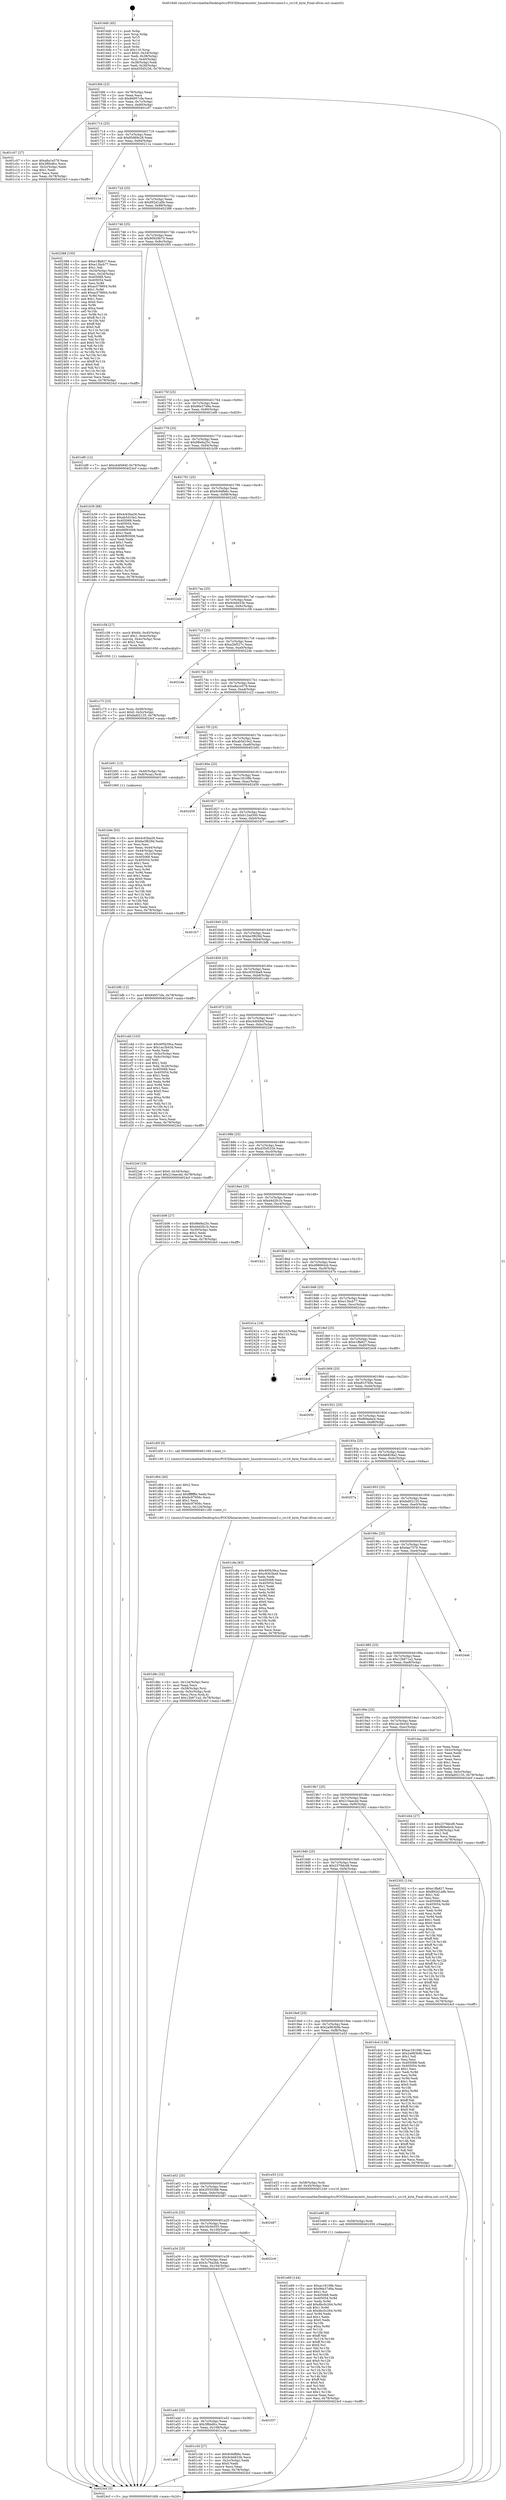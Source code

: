 digraph "0x4016d0" {
  label = "0x4016d0 (/mnt/c/Users/mathe/Desktop/tcc/POCII/binaries/extr_linuxdriverssnioc3.c_crc16_byte_Final-ollvm.out::main(0))"
  labelloc = "t"
  node[shape=record]

  Entry [label="",width=0.3,height=0.3,shape=circle,fillcolor=black,style=filled]
  "0x4016fd" [label="{
     0x4016fd [23]\l
     | [instrs]\l
     &nbsp;&nbsp;0x4016fd \<+3\>: mov -0x78(%rbp),%eax\l
     &nbsp;&nbsp;0x401700 \<+2\>: mov %eax,%ecx\l
     &nbsp;&nbsp;0x401702 \<+6\>: sub $0x84957cfa,%ecx\l
     &nbsp;&nbsp;0x401708 \<+3\>: mov %eax,-0x7c(%rbp)\l
     &nbsp;&nbsp;0x40170b \<+3\>: mov %ecx,-0x80(%rbp)\l
     &nbsp;&nbsp;0x40170e \<+6\>: je 0000000000401c07 \<main+0x537\>\l
  }"]
  "0x401c07" [label="{
     0x401c07 [27]\l
     | [instrs]\l
     &nbsp;&nbsp;0x401c07 \<+5\>: mov $0xa8a1e578,%eax\l
     &nbsp;&nbsp;0x401c0c \<+5\>: mov $0x3f6bdfcc,%ecx\l
     &nbsp;&nbsp;0x401c11 \<+3\>: mov -0x2c(%rbp),%edx\l
     &nbsp;&nbsp;0x401c14 \<+3\>: cmp $0x1,%edx\l
     &nbsp;&nbsp;0x401c17 \<+3\>: cmovl %ecx,%eax\l
     &nbsp;&nbsp;0x401c1a \<+3\>: mov %eax,-0x78(%rbp)\l
     &nbsp;&nbsp;0x401c1d \<+5\>: jmp 00000000004024cf \<main+0xdff\>\l
  }"]
  "0x401714" [label="{
     0x401714 [25]\l
     | [instrs]\l
     &nbsp;&nbsp;0x401714 \<+5\>: jmp 0000000000401719 \<main+0x49\>\l
     &nbsp;&nbsp;0x401719 \<+3\>: mov -0x7c(%rbp),%eax\l
     &nbsp;&nbsp;0x40171c \<+5\>: sub $0x85d69c28,%eax\l
     &nbsp;&nbsp;0x401721 \<+6\>: mov %eax,-0x84(%rbp)\l
     &nbsp;&nbsp;0x401727 \<+6\>: je 000000000040211a \<main+0xa4a\>\l
  }"]
  Exit [label="",width=0.3,height=0.3,shape=circle,fillcolor=black,style=filled,peripheries=2]
  "0x40211a" [label="{
     0x40211a\l
  }", style=dashed]
  "0x40172d" [label="{
     0x40172d [25]\l
     | [instrs]\l
     &nbsp;&nbsp;0x40172d \<+5\>: jmp 0000000000401732 \<main+0x62\>\l
     &nbsp;&nbsp;0x401732 \<+3\>: mov -0x7c(%rbp),%eax\l
     &nbsp;&nbsp;0x401735 \<+5\>: sub $0x892d1a9b,%eax\l
     &nbsp;&nbsp;0x40173a \<+6\>: mov %eax,-0x88(%rbp)\l
     &nbsp;&nbsp;0x401740 \<+6\>: je 0000000000402388 \<main+0xcb8\>\l
  }"]
  "0x401e69" [label="{
     0x401e69 [144]\l
     | [instrs]\l
     &nbsp;&nbsp;0x401e69 \<+5\>: mov $0xac18108b,%esi\l
     &nbsp;&nbsp;0x401e6e \<+5\>: mov $0x96e37d9a,%eax\l
     &nbsp;&nbsp;0x401e73 \<+2\>: mov $0x1,%cl\l
     &nbsp;&nbsp;0x401e75 \<+7\>: mov 0x405068,%edx\l
     &nbsp;&nbsp;0x401e7c \<+8\>: mov 0x405054,%r8d\l
     &nbsp;&nbsp;0x401e84 \<+3\>: mov %edx,%r9d\l
     &nbsp;&nbsp;0x401e87 \<+7\>: add $0xdbc0c264,%r9d\l
     &nbsp;&nbsp;0x401e8e \<+4\>: sub $0x1,%r9d\l
     &nbsp;&nbsp;0x401e92 \<+7\>: sub $0xdbc0c264,%r9d\l
     &nbsp;&nbsp;0x401e99 \<+4\>: imul %r9d,%edx\l
     &nbsp;&nbsp;0x401e9d \<+3\>: and $0x1,%edx\l
     &nbsp;&nbsp;0x401ea0 \<+3\>: cmp $0x0,%edx\l
     &nbsp;&nbsp;0x401ea3 \<+4\>: sete %r10b\l
     &nbsp;&nbsp;0x401ea7 \<+4\>: cmp $0xa,%r8d\l
     &nbsp;&nbsp;0x401eab \<+4\>: setl %r11b\l
     &nbsp;&nbsp;0x401eaf \<+3\>: mov %r10b,%bl\l
     &nbsp;&nbsp;0x401eb2 \<+3\>: xor $0xff,%bl\l
     &nbsp;&nbsp;0x401eb5 \<+3\>: mov %r11b,%r14b\l
     &nbsp;&nbsp;0x401eb8 \<+4\>: xor $0xff,%r14b\l
     &nbsp;&nbsp;0x401ebc \<+3\>: xor $0x0,%cl\l
     &nbsp;&nbsp;0x401ebf \<+3\>: mov %bl,%r15b\l
     &nbsp;&nbsp;0x401ec2 \<+4\>: and $0x0,%r15b\l
     &nbsp;&nbsp;0x401ec6 \<+3\>: and %cl,%r10b\l
     &nbsp;&nbsp;0x401ec9 \<+3\>: mov %r14b,%r12b\l
     &nbsp;&nbsp;0x401ecc \<+4\>: and $0x0,%r12b\l
     &nbsp;&nbsp;0x401ed0 \<+3\>: and %cl,%r11b\l
     &nbsp;&nbsp;0x401ed3 \<+3\>: or %r10b,%r15b\l
     &nbsp;&nbsp;0x401ed6 \<+3\>: or %r11b,%r12b\l
     &nbsp;&nbsp;0x401ed9 \<+3\>: xor %r12b,%r15b\l
     &nbsp;&nbsp;0x401edc \<+3\>: or %r14b,%bl\l
     &nbsp;&nbsp;0x401edf \<+3\>: xor $0xff,%bl\l
     &nbsp;&nbsp;0x401ee2 \<+3\>: or $0x0,%cl\l
     &nbsp;&nbsp;0x401ee5 \<+2\>: and %cl,%bl\l
     &nbsp;&nbsp;0x401ee7 \<+3\>: or %bl,%r15b\l
     &nbsp;&nbsp;0x401eea \<+4\>: test $0x1,%r15b\l
     &nbsp;&nbsp;0x401eee \<+3\>: cmovne %eax,%esi\l
     &nbsp;&nbsp;0x401ef1 \<+3\>: mov %esi,-0x78(%rbp)\l
     &nbsp;&nbsp;0x401ef4 \<+5\>: jmp 00000000004024cf \<main+0xdff\>\l
  }"]
  "0x402388" [label="{
     0x402388 [150]\l
     | [instrs]\l
     &nbsp;&nbsp;0x402388 \<+5\>: mov $0xe1ffa827,%eax\l
     &nbsp;&nbsp;0x40238d \<+5\>: mov $0xe13bcb77,%ecx\l
     &nbsp;&nbsp;0x402392 \<+2\>: mov $0x1,%dl\l
     &nbsp;&nbsp;0x402394 \<+3\>: mov -0x34(%rbp),%esi\l
     &nbsp;&nbsp;0x402397 \<+3\>: mov %esi,-0x24(%rbp)\l
     &nbsp;&nbsp;0x40239a \<+7\>: mov 0x405068,%esi\l
     &nbsp;&nbsp;0x4023a1 \<+7\>: mov 0x405054,%edi\l
     &nbsp;&nbsp;0x4023a8 \<+3\>: mov %esi,%r8d\l
     &nbsp;&nbsp;0x4023ab \<+7\>: sub $0xac578604,%r8d\l
     &nbsp;&nbsp;0x4023b2 \<+4\>: sub $0x1,%r8d\l
     &nbsp;&nbsp;0x4023b6 \<+7\>: add $0xac578604,%r8d\l
     &nbsp;&nbsp;0x4023bd \<+4\>: imul %r8d,%esi\l
     &nbsp;&nbsp;0x4023c1 \<+3\>: and $0x1,%esi\l
     &nbsp;&nbsp;0x4023c4 \<+3\>: cmp $0x0,%esi\l
     &nbsp;&nbsp;0x4023c7 \<+4\>: sete %r9b\l
     &nbsp;&nbsp;0x4023cb \<+3\>: cmp $0xa,%edi\l
     &nbsp;&nbsp;0x4023ce \<+4\>: setl %r10b\l
     &nbsp;&nbsp;0x4023d2 \<+3\>: mov %r9b,%r11b\l
     &nbsp;&nbsp;0x4023d5 \<+4\>: xor $0xff,%r11b\l
     &nbsp;&nbsp;0x4023d9 \<+3\>: mov %r10b,%bl\l
     &nbsp;&nbsp;0x4023dc \<+3\>: xor $0xff,%bl\l
     &nbsp;&nbsp;0x4023df \<+3\>: xor $0x0,%dl\l
     &nbsp;&nbsp;0x4023e2 \<+3\>: mov %r11b,%r14b\l
     &nbsp;&nbsp;0x4023e5 \<+4\>: and $0x0,%r14b\l
     &nbsp;&nbsp;0x4023e9 \<+3\>: and %dl,%r9b\l
     &nbsp;&nbsp;0x4023ec \<+3\>: mov %bl,%r15b\l
     &nbsp;&nbsp;0x4023ef \<+4\>: and $0x0,%r15b\l
     &nbsp;&nbsp;0x4023f3 \<+3\>: and %dl,%r10b\l
     &nbsp;&nbsp;0x4023f6 \<+3\>: or %r9b,%r14b\l
     &nbsp;&nbsp;0x4023f9 \<+3\>: or %r10b,%r15b\l
     &nbsp;&nbsp;0x4023fc \<+3\>: xor %r15b,%r14b\l
     &nbsp;&nbsp;0x4023ff \<+3\>: or %bl,%r11b\l
     &nbsp;&nbsp;0x402402 \<+4\>: xor $0xff,%r11b\l
     &nbsp;&nbsp;0x402406 \<+3\>: or $0x0,%dl\l
     &nbsp;&nbsp;0x402409 \<+3\>: and %dl,%r11b\l
     &nbsp;&nbsp;0x40240c \<+3\>: or %r11b,%r14b\l
     &nbsp;&nbsp;0x40240f \<+4\>: test $0x1,%r14b\l
     &nbsp;&nbsp;0x402413 \<+3\>: cmovne %ecx,%eax\l
     &nbsp;&nbsp;0x402416 \<+3\>: mov %eax,-0x78(%rbp)\l
     &nbsp;&nbsp;0x402419 \<+5\>: jmp 00000000004024cf \<main+0xdff\>\l
  }"]
  "0x401746" [label="{
     0x401746 [25]\l
     | [instrs]\l
     &nbsp;&nbsp;0x401746 \<+5\>: jmp 000000000040174b \<main+0x7b\>\l
     &nbsp;&nbsp;0x40174b \<+3\>: mov -0x7c(%rbp),%eax\l
     &nbsp;&nbsp;0x40174e \<+5\>: sub $0x90929b70,%eax\l
     &nbsp;&nbsp;0x401753 \<+6\>: mov %eax,-0x8c(%rbp)\l
     &nbsp;&nbsp;0x401759 \<+6\>: je 0000000000401f05 \<main+0x835\>\l
  }"]
  "0x401e60" [label="{
     0x401e60 [9]\l
     | [instrs]\l
     &nbsp;&nbsp;0x401e60 \<+4\>: mov -0x58(%rbp),%rdi\l
     &nbsp;&nbsp;0x401e64 \<+5\>: call 0000000000401030 \<free@plt\>\l
     | [calls]\l
     &nbsp;&nbsp;0x401030 \{1\} (unknown)\l
  }"]
  "0x401f05" [label="{
     0x401f05\l
  }", style=dashed]
  "0x40175f" [label="{
     0x40175f [25]\l
     | [instrs]\l
     &nbsp;&nbsp;0x40175f \<+5\>: jmp 0000000000401764 \<main+0x94\>\l
     &nbsp;&nbsp;0x401764 \<+3\>: mov -0x7c(%rbp),%eax\l
     &nbsp;&nbsp;0x401767 \<+5\>: sub $0x96e37d9a,%eax\l
     &nbsp;&nbsp;0x40176c \<+6\>: mov %eax,-0x90(%rbp)\l
     &nbsp;&nbsp;0x401772 \<+6\>: je 0000000000401ef9 \<main+0x829\>\l
  }"]
  "0x401d8c" [label="{
     0x401d8c [32]\l
     | [instrs]\l
     &nbsp;&nbsp;0x401d8c \<+6\>: mov -0x124(%rbp),%ecx\l
     &nbsp;&nbsp;0x401d92 \<+3\>: imul %eax,%ecx\l
     &nbsp;&nbsp;0x401d95 \<+4\>: mov -0x58(%rbp),%rsi\l
     &nbsp;&nbsp;0x401d99 \<+4\>: movslq -0x5c(%rbp),%rdi\l
     &nbsp;&nbsp;0x401d9d \<+3\>: mov %ecx,(%rsi,%rdi,4)\l
     &nbsp;&nbsp;0x401da0 \<+7\>: movl $0x12b671a2,-0x78(%rbp)\l
     &nbsp;&nbsp;0x401da7 \<+5\>: jmp 00000000004024cf \<main+0xdff\>\l
  }"]
  "0x401ef9" [label="{
     0x401ef9 [12]\l
     | [instrs]\l
     &nbsp;&nbsp;0x401ef9 \<+7\>: movl $0xcb4f494f,-0x78(%rbp)\l
     &nbsp;&nbsp;0x401f00 \<+5\>: jmp 00000000004024cf \<main+0xdff\>\l
  }"]
  "0x401778" [label="{
     0x401778 [25]\l
     | [instrs]\l
     &nbsp;&nbsp;0x401778 \<+5\>: jmp 000000000040177d \<main+0xad\>\l
     &nbsp;&nbsp;0x40177d \<+3\>: mov -0x7c(%rbp),%eax\l
     &nbsp;&nbsp;0x401780 \<+5\>: sub $0x98e9a25c,%eax\l
     &nbsp;&nbsp;0x401785 \<+6\>: mov %eax,-0x94(%rbp)\l
     &nbsp;&nbsp;0x40178b \<+6\>: je 0000000000401b39 \<main+0x469\>\l
  }"]
  "0x401d64" [label="{
     0x401d64 [40]\l
     | [instrs]\l
     &nbsp;&nbsp;0x401d64 \<+5\>: mov $0x2,%ecx\l
     &nbsp;&nbsp;0x401d69 \<+1\>: cltd\l
     &nbsp;&nbsp;0x401d6a \<+2\>: idiv %ecx\l
     &nbsp;&nbsp;0x401d6c \<+6\>: imul $0xfffffffe,%edx,%ecx\l
     &nbsp;&nbsp;0x401d72 \<+6\>: sub $0x6c97956c,%ecx\l
     &nbsp;&nbsp;0x401d78 \<+3\>: add $0x1,%ecx\l
     &nbsp;&nbsp;0x401d7b \<+6\>: add $0x6c97956c,%ecx\l
     &nbsp;&nbsp;0x401d81 \<+6\>: mov %ecx,-0x124(%rbp)\l
     &nbsp;&nbsp;0x401d87 \<+5\>: call 0000000000401160 \<next_i\>\l
     | [calls]\l
     &nbsp;&nbsp;0x401160 \{1\} (/mnt/c/Users/mathe/Desktop/tcc/POCII/binaries/extr_linuxdriverssnioc3.c_crc16_byte_Final-ollvm.out::next_i)\l
  }"]
  "0x401b39" [label="{
     0x401b39 [88]\l
     | [instrs]\l
     &nbsp;&nbsp;0x401b39 \<+5\>: mov $0x4c63ba29,%eax\l
     &nbsp;&nbsp;0x401b3e \<+5\>: mov $0xab5d10e2,%ecx\l
     &nbsp;&nbsp;0x401b43 \<+7\>: mov 0x405068,%edx\l
     &nbsp;&nbsp;0x401b4a \<+7\>: mov 0x405054,%esi\l
     &nbsp;&nbsp;0x401b51 \<+2\>: mov %edx,%edi\l
     &nbsp;&nbsp;0x401b53 \<+6\>: add $0x66f93008,%edi\l
     &nbsp;&nbsp;0x401b59 \<+3\>: sub $0x1,%edi\l
     &nbsp;&nbsp;0x401b5c \<+6\>: sub $0x66f93008,%edi\l
     &nbsp;&nbsp;0x401b62 \<+3\>: imul %edi,%edx\l
     &nbsp;&nbsp;0x401b65 \<+3\>: and $0x1,%edx\l
     &nbsp;&nbsp;0x401b68 \<+3\>: cmp $0x0,%edx\l
     &nbsp;&nbsp;0x401b6b \<+4\>: sete %r8b\l
     &nbsp;&nbsp;0x401b6f \<+3\>: cmp $0xa,%esi\l
     &nbsp;&nbsp;0x401b72 \<+4\>: setl %r9b\l
     &nbsp;&nbsp;0x401b76 \<+3\>: mov %r8b,%r10b\l
     &nbsp;&nbsp;0x401b79 \<+3\>: and %r9b,%r10b\l
     &nbsp;&nbsp;0x401b7c \<+3\>: xor %r9b,%r8b\l
     &nbsp;&nbsp;0x401b7f \<+3\>: or %r8b,%r10b\l
     &nbsp;&nbsp;0x401b82 \<+4\>: test $0x1,%r10b\l
     &nbsp;&nbsp;0x401b86 \<+3\>: cmovne %ecx,%eax\l
     &nbsp;&nbsp;0x401b89 \<+3\>: mov %eax,-0x78(%rbp)\l
     &nbsp;&nbsp;0x401b8c \<+5\>: jmp 00000000004024cf \<main+0xdff\>\l
  }"]
  "0x401791" [label="{
     0x401791 [25]\l
     | [instrs]\l
     &nbsp;&nbsp;0x401791 \<+5\>: jmp 0000000000401796 \<main+0xc6\>\l
     &nbsp;&nbsp;0x401796 \<+3\>: mov -0x7c(%rbp),%eax\l
     &nbsp;&nbsp;0x401799 \<+5\>: sub $0x9c9dfb6c,%eax\l
     &nbsp;&nbsp;0x40179e \<+6\>: mov %eax,-0x98(%rbp)\l
     &nbsp;&nbsp;0x4017a4 \<+6\>: je 00000000004022d2 \<main+0xc02\>\l
  }"]
  "0x401c73" [label="{
     0x401c73 [23]\l
     | [instrs]\l
     &nbsp;&nbsp;0x401c73 \<+4\>: mov %rax,-0x58(%rbp)\l
     &nbsp;&nbsp;0x401c77 \<+7\>: movl $0x0,-0x5c(%rbp)\l
     &nbsp;&nbsp;0x401c7e \<+7\>: movl $0xfad02135,-0x78(%rbp)\l
     &nbsp;&nbsp;0x401c85 \<+5\>: jmp 00000000004024cf \<main+0xdff\>\l
  }"]
  "0x4022d2" [label="{
     0x4022d2\l
  }", style=dashed]
  "0x4017aa" [label="{
     0x4017aa [25]\l
     | [instrs]\l
     &nbsp;&nbsp;0x4017aa \<+5\>: jmp 00000000004017af \<main+0xdf\>\l
     &nbsp;&nbsp;0x4017af \<+3\>: mov -0x7c(%rbp),%eax\l
     &nbsp;&nbsp;0x4017b2 \<+5\>: sub $0x9cbb633b,%eax\l
     &nbsp;&nbsp;0x4017b7 \<+6\>: mov %eax,-0x9c(%rbp)\l
     &nbsp;&nbsp;0x4017bd \<+6\>: je 0000000000401c58 \<main+0x588\>\l
  }"]
  "0x401a66" [label="{
     0x401a66\l
  }", style=dashed]
  "0x401c58" [label="{
     0x401c58 [27]\l
     | [instrs]\l
     &nbsp;&nbsp;0x401c58 \<+4\>: movb $0x64,-0x45(%rbp)\l
     &nbsp;&nbsp;0x401c5c \<+7\>: movl $0x1,-0x4c(%rbp)\l
     &nbsp;&nbsp;0x401c63 \<+4\>: movslq -0x4c(%rbp),%rax\l
     &nbsp;&nbsp;0x401c67 \<+4\>: shl $0x2,%rax\l
     &nbsp;&nbsp;0x401c6b \<+3\>: mov %rax,%rdi\l
     &nbsp;&nbsp;0x401c6e \<+5\>: call 0000000000401050 \<malloc@plt\>\l
     | [calls]\l
     &nbsp;&nbsp;0x401050 \{1\} (unknown)\l
  }"]
  "0x4017c3" [label="{
     0x4017c3 [25]\l
     | [instrs]\l
     &nbsp;&nbsp;0x4017c3 \<+5\>: jmp 00000000004017c8 \<main+0xf8\>\l
     &nbsp;&nbsp;0x4017c8 \<+3\>: mov -0x7c(%rbp),%eax\l
     &nbsp;&nbsp;0x4017cb \<+5\>: sub $0xa2bf527c,%eax\l
     &nbsp;&nbsp;0x4017d0 \<+6\>: mov %eax,-0xa0(%rbp)\l
     &nbsp;&nbsp;0x4017d6 \<+6\>: je 00000000004022de \<main+0xc0e\>\l
  }"]
  "0x401c3d" [label="{
     0x401c3d [27]\l
     | [instrs]\l
     &nbsp;&nbsp;0x401c3d \<+5\>: mov $0x9c9dfb6c,%eax\l
     &nbsp;&nbsp;0x401c42 \<+5\>: mov $0x9cbb633b,%ecx\l
     &nbsp;&nbsp;0x401c47 \<+3\>: mov -0x2c(%rbp),%edx\l
     &nbsp;&nbsp;0x401c4a \<+3\>: cmp $0x0,%edx\l
     &nbsp;&nbsp;0x401c4d \<+3\>: cmove %ecx,%eax\l
     &nbsp;&nbsp;0x401c50 \<+3\>: mov %eax,-0x78(%rbp)\l
     &nbsp;&nbsp;0x401c53 \<+5\>: jmp 00000000004024cf \<main+0xdff\>\l
  }"]
  "0x4022de" [label="{
     0x4022de\l
  }", style=dashed]
  "0x4017dc" [label="{
     0x4017dc [25]\l
     | [instrs]\l
     &nbsp;&nbsp;0x4017dc \<+5\>: jmp 00000000004017e1 \<main+0x111\>\l
     &nbsp;&nbsp;0x4017e1 \<+3\>: mov -0x7c(%rbp),%eax\l
     &nbsp;&nbsp;0x4017e4 \<+5\>: sub $0xa8a1e578,%eax\l
     &nbsp;&nbsp;0x4017e9 \<+6\>: mov %eax,-0xa4(%rbp)\l
     &nbsp;&nbsp;0x4017ef \<+6\>: je 0000000000401c22 \<main+0x552\>\l
  }"]
  "0x401a4d" [label="{
     0x401a4d [25]\l
     | [instrs]\l
     &nbsp;&nbsp;0x401a4d \<+5\>: jmp 0000000000401a52 \<main+0x382\>\l
     &nbsp;&nbsp;0x401a52 \<+3\>: mov -0x7c(%rbp),%eax\l
     &nbsp;&nbsp;0x401a55 \<+5\>: sub $0x3f6bdfcc,%eax\l
     &nbsp;&nbsp;0x401a5a \<+6\>: mov %eax,-0x108(%rbp)\l
     &nbsp;&nbsp;0x401a60 \<+6\>: je 0000000000401c3d \<main+0x56d\>\l
  }"]
  "0x401c22" [label="{
     0x401c22\l
  }", style=dashed]
  "0x4017f5" [label="{
     0x4017f5 [25]\l
     | [instrs]\l
     &nbsp;&nbsp;0x4017f5 \<+5\>: jmp 00000000004017fa \<main+0x12a\>\l
     &nbsp;&nbsp;0x4017fa \<+3\>: mov -0x7c(%rbp),%eax\l
     &nbsp;&nbsp;0x4017fd \<+5\>: sub $0xab5d10e2,%eax\l
     &nbsp;&nbsp;0x401802 \<+6\>: mov %eax,-0xa8(%rbp)\l
     &nbsp;&nbsp;0x401808 \<+6\>: je 0000000000401b91 \<main+0x4c1\>\l
  }"]
  "0x401f37" [label="{
     0x401f37\l
  }", style=dashed]
  "0x401b91" [label="{
     0x401b91 [13]\l
     | [instrs]\l
     &nbsp;&nbsp;0x401b91 \<+4\>: mov -0x40(%rbp),%rax\l
     &nbsp;&nbsp;0x401b95 \<+4\>: mov 0x8(%rax),%rdi\l
     &nbsp;&nbsp;0x401b99 \<+5\>: call 0000000000401060 \<atoi@plt\>\l
     | [calls]\l
     &nbsp;&nbsp;0x401060 \{1\} (unknown)\l
  }"]
  "0x40180e" [label="{
     0x40180e [25]\l
     | [instrs]\l
     &nbsp;&nbsp;0x40180e \<+5\>: jmp 0000000000401813 \<main+0x143\>\l
     &nbsp;&nbsp;0x401813 \<+3\>: mov -0x7c(%rbp),%eax\l
     &nbsp;&nbsp;0x401816 \<+5\>: sub $0xac18108b,%eax\l
     &nbsp;&nbsp;0x40181b \<+6\>: mov %eax,-0xac(%rbp)\l
     &nbsp;&nbsp;0x401821 \<+6\>: je 0000000000402459 \<main+0xd89\>\l
  }"]
  "0x401a34" [label="{
     0x401a34 [25]\l
     | [instrs]\l
     &nbsp;&nbsp;0x401a34 \<+5\>: jmp 0000000000401a39 \<main+0x369\>\l
     &nbsp;&nbsp;0x401a39 \<+3\>: mov -0x7c(%rbp),%eax\l
     &nbsp;&nbsp;0x401a3c \<+5\>: sub $0x3c76a2bb,%eax\l
     &nbsp;&nbsp;0x401a41 \<+6\>: mov %eax,-0x104(%rbp)\l
     &nbsp;&nbsp;0x401a47 \<+6\>: je 0000000000401f37 \<main+0x867\>\l
  }"]
  "0x402459" [label="{
     0x402459\l
  }", style=dashed]
  "0x401827" [label="{
     0x401827 [25]\l
     | [instrs]\l
     &nbsp;&nbsp;0x401827 \<+5\>: jmp 000000000040182c \<main+0x15c\>\l
     &nbsp;&nbsp;0x40182c \<+3\>: mov -0x7c(%rbp),%eax\l
     &nbsp;&nbsp;0x40182f \<+5\>: sub $0xb12ad300,%eax\l
     &nbsp;&nbsp;0x401834 \<+6\>: mov %eax,-0xb0(%rbp)\l
     &nbsp;&nbsp;0x40183a \<+6\>: je 0000000000401fc7 \<main+0x8f7\>\l
  }"]
  "0x4022c6" [label="{
     0x4022c6\l
  }", style=dashed]
  "0x401fc7" [label="{
     0x401fc7\l
  }", style=dashed]
  "0x401840" [label="{
     0x401840 [25]\l
     | [instrs]\l
     &nbsp;&nbsp;0x401840 \<+5\>: jmp 0000000000401845 \<main+0x175\>\l
     &nbsp;&nbsp;0x401845 \<+3\>: mov -0x7c(%rbp),%eax\l
     &nbsp;&nbsp;0x401848 \<+5\>: sub $0xbe3f629d,%eax\l
     &nbsp;&nbsp;0x40184d \<+6\>: mov %eax,-0xb4(%rbp)\l
     &nbsp;&nbsp;0x401853 \<+6\>: je 0000000000401bfb \<main+0x52b\>\l
  }"]
  "0x401a1b" [label="{
     0x401a1b [25]\l
     | [instrs]\l
     &nbsp;&nbsp;0x401a1b \<+5\>: jmp 0000000000401a20 \<main+0x350\>\l
     &nbsp;&nbsp;0x401a20 \<+3\>: mov -0x7c(%rbp),%eax\l
     &nbsp;&nbsp;0x401a23 \<+5\>: sub $0x30c0e555,%eax\l
     &nbsp;&nbsp;0x401a28 \<+6\>: mov %eax,-0x100(%rbp)\l
     &nbsp;&nbsp;0x401a2e \<+6\>: je 00000000004022c6 \<main+0xbf6\>\l
  }"]
  "0x401bfb" [label="{
     0x401bfb [12]\l
     | [instrs]\l
     &nbsp;&nbsp;0x401bfb \<+7\>: movl $0x84957cfa,-0x78(%rbp)\l
     &nbsp;&nbsp;0x401c02 \<+5\>: jmp 00000000004024cf \<main+0xdff\>\l
  }"]
  "0x401859" [label="{
     0x401859 [25]\l
     | [instrs]\l
     &nbsp;&nbsp;0x401859 \<+5\>: jmp 000000000040185e \<main+0x18e\>\l
     &nbsp;&nbsp;0x40185e \<+3\>: mov -0x7c(%rbp),%eax\l
     &nbsp;&nbsp;0x401861 \<+5\>: sub $0xc9303be8,%eax\l
     &nbsp;&nbsp;0x401866 \<+6\>: mov %eax,-0xb8(%rbp)\l
     &nbsp;&nbsp;0x40186c \<+6\>: je 0000000000401cdd \<main+0x60d\>\l
  }"]
  "0x402487" [label="{
     0x402487\l
  }", style=dashed]
  "0x401cdd" [label="{
     0x401cdd [103]\l
     | [instrs]\l
     &nbsp;&nbsp;0x401cdd \<+5\>: mov $0x495b39ca,%eax\l
     &nbsp;&nbsp;0x401ce2 \<+5\>: mov $0x1ac3b43d,%ecx\l
     &nbsp;&nbsp;0x401ce7 \<+2\>: xor %edx,%edx\l
     &nbsp;&nbsp;0x401ce9 \<+3\>: mov -0x5c(%rbp),%esi\l
     &nbsp;&nbsp;0x401cec \<+3\>: cmp -0x4c(%rbp),%esi\l
     &nbsp;&nbsp;0x401cef \<+4\>: setl %dil\l
     &nbsp;&nbsp;0x401cf3 \<+4\>: and $0x1,%dil\l
     &nbsp;&nbsp;0x401cf7 \<+4\>: mov %dil,-0x26(%rbp)\l
     &nbsp;&nbsp;0x401cfb \<+7\>: mov 0x405068,%esi\l
     &nbsp;&nbsp;0x401d02 \<+8\>: mov 0x405054,%r8d\l
     &nbsp;&nbsp;0x401d0a \<+3\>: sub $0x1,%edx\l
     &nbsp;&nbsp;0x401d0d \<+3\>: mov %esi,%r9d\l
     &nbsp;&nbsp;0x401d10 \<+3\>: add %edx,%r9d\l
     &nbsp;&nbsp;0x401d13 \<+4\>: imul %r9d,%esi\l
     &nbsp;&nbsp;0x401d17 \<+3\>: and $0x1,%esi\l
     &nbsp;&nbsp;0x401d1a \<+3\>: cmp $0x0,%esi\l
     &nbsp;&nbsp;0x401d1d \<+4\>: sete %dil\l
     &nbsp;&nbsp;0x401d21 \<+4\>: cmp $0xa,%r8d\l
     &nbsp;&nbsp;0x401d25 \<+4\>: setl %r10b\l
     &nbsp;&nbsp;0x401d29 \<+3\>: mov %dil,%r11b\l
     &nbsp;&nbsp;0x401d2c \<+3\>: and %r10b,%r11b\l
     &nbsp;&nbsp;0x401d2f \<+3\>: xor %r10b,%dil\l
     &nbsp;&nbsp;0x401d32 \<+3\>: or %dil,%r11b\l
     &nbsp;&nbsp;0x401d35 \<+4\>: test $0x1,%r11b\l
     &nbsp;&nbsp;0x401d39 \<+3\>: cmovne %ecx,%eax\l
     &nbsp;&nbsp;0x401d3c \<+3\>: mov %eax,-0x78(%rbp)\l
     &nbsp;&nbsp;0x401d3f \<+5\>: jmp 00000000004024cf \<main+0xdff\>\l
  }"]
  "0x401872" [label="{
     0x401872 [25]\l
     | [instrs]\l
     &nbsp;&nbsp;0x401872 \<+5\>: jmp 0000000000401877 \<main+0x1a7\>\l
     &nbsp;&nbsp;0x401877 \<+3\>: mov -0x7c(%rbp),%eax\l
     &nbsp;&nbsp;0x40187a \<+5\>: sub $0xcb4f494f,%eax\l
     &nbsp;&nbsp;0x40187f \<+6\>: mov %eax,-0xbc(%rbp)\l
     &nbsp;&nbsp;0x401885 \<+6\>: je 00000000004022ef \<main+0xc1f\>\l
  }"]
  "0x401a02" [label="{
     0x401a02 [25]\l
     | [instrs]\l
     &nbsp;&nbsp;0x401a02 \<+5\>: jmp 0000000000401a07 \<main+0x337\>\l
     &nbsp;&nbsp;0x401a07 \<+3\>: mov -0x7c(%rbp),%eax\l
     &nbsp;&nbsp;0x401a0a \<+5\>: sub $0x2f355588,%eax\l
     &nbsp;&nbsp;0x401a0f \<+6\>: mov %eax,-0xfc(%rbp)\l
     &nbsp;&nbsp;0x401a15 \<+6\>: je 0000000000402487 \<main+0xdb7\>\l
  }"]
  "0x4022ef" [label="{
     0x4022ef [19]\l
     | [instrs]\l
     &nbsp;&nbsp;0x4022ef \<+7\>: movl $0x0,-0x34(%rbp)\l
     &nbsp;&nbsp;0x4022f6 \<+7\>: movl $0x210aecdd,-0x78(%rbp)\l
     &nbsp;&nbsp;0x4022fd \<+5\>: jmp 00000000004024cf \<main+0xdff\>\l
  }"]
  "0x40188b" [label="{
     0x40188b [25]\l
     | [instrs]\l
     &nbsp;&nbsp;0x40188b \<+5\>: jmp 0000000000401890 \<main+0x1c0\>\l
     &nbsp;&nbsp;0x401890 \<+3\>: mov -0x7c(%rbp),%eax\l
     &nbsp;&nbsp;0x401893 \<+5\>: sub $0xd35d5226,%eax\l
     &nbsp;&nbsp;0x401898 \<+6\>: mov %eax,-0xc0(%rbp)\l
     &nbsp;&nbsp;0x40189e \<+6\>: je 0000000000401b06 \<main+0x436\>\l
  }"]
  "0x401e53" [label="{
     0x401e53 [13]\l
     | [instrs]\l
     &nbsp;&nbsp;0x401e53 \<+4\>: mov -0x58(%rbp),%rdi\l
     &nbsp;&nbsp;0x401e57 \<+4\>: movzbl -0x45(%rbp),%esi\l
     &nbsp;&nbsp;0x401e5b \<+5\>: call 0000000000401240 \<crc16_byte\>\l
     | [calls]\l
     &nbsp;&nbsp;0x401240 \{1\} (/mnt/c/Users/mathe/Desktop/tcc/POCII/binaries/extr_linuxdriverssnioc3.c_crc16_byte_Final-ollvm.out::crc16_byte)\l
  }"]
  "0x401b06" [label="{
     0x401b06 [27]\l
     | [instrs]\l
     &nbsp;&nbsp;0x401b06 \<+5\>: mov $0x98e9a25c,%eax\l
     &nbsp;&nbsp;0x401b0b \<+5\>: mov $0xd4d2fc1b,%ecx\l
     &nbsp;&nbsp;0x401b10 \<+3\>: mov -0x30(%rbp),%edx\l
     &nbsp;&nbsp;0x401b13 \<+3\>: cmp $0x2,%edx\l
     &nbsp;&nbsp;0x401b16 \<+3\>: cmovne %ecx,%eax\l
     &nbsp;&nbsp;0x401b19 \<+3\>: mov %eax,-0x78(%rbp)\l
     &nbsp;&nbsp;0x401b1c \<+5\>: jmp 00000000004024cf \<main+0xdff\>\l
  }"]
  "0x4018a4" [label="{
     0x4018a4 [25]\l
     | [instrs]\l
     &nbsp;&nbsp;0x4018a4 \<+5\>: jmp 00000000004018a9 \<main+0x1d9\>\l
     &nbsp;&nbsp;0x4018a9 \<+3\>: mov -0x7c(%rbp),%eax\l
     &nbsp;&nbsp;0x4018ac \<+5\>: sub $0xd4d2fc1b,%eax\l
     &nbsp;&nbsp;0x4018b1 \<+6\>: mov %eax,-0xc4(%rbp)\l
     &nbsp;&nbsp;0x4018b7 \<+6\>: je 0000000000401b21 \<main+0x451\>\l
  }"]
  "0x4024cf" [label="{
     0x4024cf [5]\l
     | [instrs]\l
     &nbsp;&nbsp;0x4024cf \<+5\>: jmp 00000000004016fd \<main+0x2d\>\l
  }"]
  "0x4016d0" [label="{
     0x4016d0 [45]\l
     | [instrs]\l
     &nbsp;&nbsp;0x4016d0 \<+1\>: push %rbp\l
     &nbsp;&nbsp;0x4016d1 \<+3\>: mov %rsp,%rbp\l
     &nbsp;&nbsp;0x4016d4 \<+2\>: push %r15\l
     &nbsp;&nbsp;0x4016d6 \<+2\>: push %r14\l
     &nbsp;&nbsp;0x4016d8 \<+2\>: push %r12\l
     &nbsp;&nbsp;0x4016da \<+1\>: push %rbx\l
     &nbsp;&nbsp;0x4016db \<+7\>: sub $0x110,%rsp\l
     &nbsp;&nbsp;0x4016e2 \<+7\>: movl $0x0,-0x34(%rbp)\l
     &nbsp;&nbsp;0x4016e9 \<+3\>: mov %edi,-0x38(%rbp)\l
     &nbsp;&nbsp;0x4016ec \<+4\>: mov %rsi,-0x40(%rbp)\l
     &nbsp;&nbsp;0x4016f0 \<+3\>: mov -0x38(%rbp),%edi\l
     &nbsp;&nbsp;0x4016f3 \<+3\>: mov %edi,-0x30(%rbp)\l
     &nbsp;&nbsp;0x4016f6 \<+7\>: movl $0xd35d5226,-0x78(%rbp)\l
  }"]
  "0x401b9e" [label="{
     0x401b9e [93]\l
     | [instrs]\l
     &nbsp;&nbsp;0x401b9e \<+5\>: mov $0x4c63ba29,%ecx\l
     &nbsp;&nbsp;0x401ba3 \<+5\>: mov $0xbe3f629d,%edx\l
     &nbsp;&nbsp;0x401ba8 \<+2\>: xor %esi,%esi\l
     &nbsp;&nbsp;0x401baa \<+3\>: mov %eax,-0x44(%rbp)\l
     &nbsp;&nbsp;0x401bad \<+3\>: mov -0x44(%rbp),%eax\l
     &nbsp;&nbsp;0x401bb0 \<+3\>: mov %eax,-0x2c(%rbp)\l
     &nbsp;&nbsp;0x401bb3 \<+7\>: mov 0x405068,%eax\l
     &nbsp;&nbsp;0x401bba \<+8\>: mov 0x405054,%r8d\l
     &nbsp;&nbsp;0x401bc2 \<+3\>: sub $0x1,%esi\l
     &nbsp;&nbsp;0x401bc5 \<+3\>: mov %eax,%r9d\l
     &nbsp;&nbsp;0x401bc8 \<+3\>: add %esi,%r9d\l
     &nbsp;&nbsp;0x401bcb \<+4\>: imul %r9d,%eax\l
     &nbsp;&nbsp;0x401bcf \<+3\>: and $0x1,%eax\l
     &nbsp;&nbsp;0x401bd2 \<+3\>: cmp $0x0,%eax\l
     &nbsp;&nbsp;0x401bd5 \<+4\>: sete %r10b\l
     &nbsp;&nbsp;0x401bd9 \<+4\>: cmp $0xa,%r8d\l
     &nbsp;&nbsp;0x401bdd \<+4\>: setl %r11b\l
     &nbsp;&nbsp;0x401be1 \<+3\>: mov %r10b,%bl\l
     &nbsp;&nbsp;0x401be4 \<+3\>: and %r11b,%bl\l
     &nbsp;&nbsp;0x401be7 \<+3\>: xor %r11b,%r10b\l
     &nbsp;&nbsp;0x401bea \<+3\>: or %r10b,%bl\l
     &nbsp;&nbsp;0x401bed \<+3\>: test $0x1,%bl\l
     &nbsp;&nbsp;0x401bf0 \<+3\>: cmovne %edx,%ecx\l
     &nbsp;&nbsp;0x401bf3 \<+3\>: mov %ecx,-0x78(%rbp)\l
     &nbsp;&nbsp;0x401bf6 \<+5\>: jmp 00000000004024cf \<main+0xdff\>\l
  }"]
  "0x4019e9" [label="{
     0x4019e9 [25]\l
     | [instrs]\l
     &nbsp;&nbsp;0x4019e9 \<+5\>: jmp 00000000004019ee \<main+0x31e\>\l
     &nbsp;&nbsp;0x4019ee \<+3\>: mov -0x7c(%rbp),%eax\l
     &nbsp;&nbsp;0x4019f1 \<+5\>: sub $0x2a983b9b,%eax\l
     &nbsp;&nbsp;0x4019f6 \<+6\>: mov %eax,-0xf8(%rbp)\l
     &nbsp;&nbsp;0x4019fc \<+6\>: je 0000000000401e53 \<main+0x783\>\l
  }"]
  "0x401b21" [label="{
     0x401b21\l
  }", style=dashed]
  "0x4018bd" [label="{
     0x4018bd [25]\l
     | [instrs]\l
     &nbsp;&nbsp;0x4018bd \<+5\>: jmp 00000000004018c2 \<main+0x1f2\>\l
     &nbsp;&nbsp;0x4018c2 \<+3\>: mov -0x7c(%rbp),%eax\l
     &nbsp;&nbsp;0x4018c5 \<+5\>: sub $0xd88664cb,%eax\l
     &nbsp;&nbsp;0x4018ca \<+6\>: mov %eax,-0xc8(%rbp)\l
     &nbsp;&nbsp;0x4018d0 \<+6\>: je 000000000040247b \<main+0xdab\>\l
  }"]
  "0x401dcd" [label="{
     0x401dcd [134]\l
     | [instrs]\l
     &nbsp;&nbsp;0x401dcd \<+5\>: mov $0xac18108b,%eax\l
     &nbsp;&nbsp;0x401dd2 \<+5\>: mov $0x2a983b9b,%ecx\l
     &nbsp;&nbsp;0x401dd7 \<+2\>: mov $0x1,%dl\l
     &nbsp;&nbsp;0x401dd9 \<+2\>: xor %esi,%esi\l
     &nbsp;&nbsp;0x401ddb \<+7\>: mov 0x405068,%edi\l
     &nbsp;&nbsp;0x401de2 \<+8\>: mov 0x405054,%r8d\l
     &nbsp;&nbsp;0x401dea \<+3\>: sub $0x1,%esi\l
     &nbsp;&nbsp;0x401ded \<+3\>: mov %edi,%r9d\l
     &nbsp;&nbsp;0x401df0 \<+3\>: add %esi,%r9d\l
     &nbsp;&nbsp;0x401df3 \<+4\>: imul %r9d,%edi\l
     &nbsp;&nbsp;0x401df7 \<+3\>: and $0x1,%edi\l
     &nbsp;&nbsp;0x401dfa \<+3\>: cmp $0x0,%edi\l
     &nbsp;&nbsp;0x401dfd \<+4\>: sete %r10b\l
     &nbsp;&nbsp;0x401e01 \<+4\>: cmp $0xa,%r8d\l
     &nbsp;&nbsp;0x401e05 \<+4\>: setl %r11b\l
     &nbsp;&nbsp;0x401e09 \<+3\>: mov %r10b,%bl\l
     &nbsp;&nbsp;0x401e0c \<+3\>: xor $0xff,%bl\l
     &nbsp;&nbsp;0x401e0f \<+3\>: mov %r11b,%r14b\l
     &nbsp;&nbsp;0x401e12 \<+4\>: xor $0xff,%r14b\l
     &nbsp;&nbsp;0x401e16 \<+3\>: xor $0x0,%dl\l
     &nbsp;&nbsp;0x401e19 \<+3\>: mov %bl,%r15b\l
     &nbsp;&nbsp;0x401e1c \<+4\>: and $0x0,%r15b\l
     &nbsp;&nbsp;0x401e20 \<+3\>: and %dl,%r10b\l
     &nbsp;&nbsp;0x401e23 \<+3\>: mov %r14b,%r12b\l
     &nbsp;&nbsp;0x401e26 \<+4\>: and $0x0,%r12b\l
     &nbsp;&nbsp;0x401e2a \<+3\>: and %dl,%r11b\l
     &nbsp;&nbsp;0x401e2d \<+3\>: or %r10b,%r15b\l
     &nbsp;&nbsp;0x401e30 \<+3\>: or %r11b,%r12b\l
     &nbsp;&nbsp;0x401e33 \<+3\>: xor %r12b,%r15b\l
     &nbsp;&nbsp;0x401e36 \<+3\>: or %r14b,%bl\l
     &nbsp;&nbsp;0x401e39 \<+3\>: xor $0xff,%bl\l
     &nbsp;&nbsp;0x401e3c \<+3\>: or $0x0,%dl\l
     &nbsp;&nbsp;0x401e3f \<+2\>: and %dl,%bl\l
     &nbsp;&nbsp;0x401e41 \<+3\>: or %bl,%r15b\l
     &nbsp;&nbsp;0x401e44 \<+4\>: test $0x1,%r15b\l
     &nbsp;&nbsp;0x401e48 \<+3\>: cmovne %ecx,%eax\l
     &nbsp;&nbsp;0x401e4b \<+3\>: mov %eax,-0x78(%rbp)\l
     &nbsp;&nbsp;0x401e4e \<+5\>: jmp 00000000004024cf \<main+0xdff\>\l
  }"]
  "0x40247b" [label="{
     0x40247b\l
  }", style=dashed]
  "0x4018d6" [label="{
     0x4018d6 [25]\l
     | [instrs]\l
     &nbsp;&nbsp;0x4018d6 \<+5\>: jmp 00000000004018db \<main+0x20b\>\l
     &nbsp;&nbsp;0x4018db \<+3\>: mov -0x7c(%rbp),%eax\l
     &nbsp;&nbsp;0x4018de \<+5\>: sub $0xe13bcb77,%eax\l
     &nbsp;&nbsp;0x4018e3 \<+6\>: mov %eax,-0xcc(%rbp)\l
     &nbsp;&nbsp;0x4018e9 \<+6\>: je 000000000040241e \<main+0xd4e\>\l
  }"]
  "0x4019d0" [label="{
     0x4019d0 [25]\l
     | [instrs]\l
     &nbsp;&nbsp;0x4019d0 \<+5\>: jmp 00000000004019d5 \<main+0x305\>\l
     &nbsp;&nbsp;0x4019d5 \<+3\>: mov -0x7c(%rbp),%eax\l
     &nbsp;&nbsp;0x4019d8 \<+5\>: sub $0x2379dcd8,%eax\l
     &nbsp;&nbsp;0x4019dd \<+6\>: mov %eax,-0xf4(%rbp)\l
     &nbsp;&nbsp;0x4019e3 \<+6\>: je 0000000000401dcd \<main+0x6fd\>\l
  }"]
  "0x40241e" [label="{
     0x40241e [19]\l
     | [instrs]\l
     &nbsp;&nbsp;0x40241e \<+3\>: mov -0x24(%rbp),%eax\l
     &nbsp;&nbsp;0x402421 \<+7\>: add $0x110,%rsp\l
     &nbsp;&nbsp;0x402428 \<+1\>: pop %rbx\l
     &nbsp;&nbsp;0x402429 \<+2\>: pop %r12\l
     &nbsp;&nbsp;0x40242b \<+2\>: pop %r14\l
     &nbsp;&nbsp;0x40242d \<+2\>: pop %r15\l
     &nbsp;&nbsp;0x40242f \<+1\>: pop %rbp\l
     &nbsp;&nbsp;0x402430 \<+1\>: ret\l
  }"]
  "0x4018ef" [label="{
     0x4018ef [25]\l
     | [instrs]\l
     &nbsp;&nbsp;0x4018ef \<+5\>: jmp 00000000004018f4 \<main+0x224\>\l
     &nbsp;&nbsp;0x4018f4 \<+3\>: mov -0x7c(%rbp),%eax\l
     &nbsp;&nbsp;0x4018f7 \<+5\>: sub $0xe1ffa827,%eax\l
     &nbsp;&nbsp;0x4018fc \<+6\>: mov %eax,-0xd0(%rbp)\l
     &nbsp;&nbsp;0x401902 \<+6\>: je 00000000004024c8 \<main+0xdf8\>\l
  }"]
  "0x402302" [label="{
     0x402302 [134]\l
     | [instrs]\l
     &nbsp;&nbsp;0x402302 \<+5\>: mov $0xe1ffa827,%eax\l
     &nbsp;&nbsp;0x402307 \<+5\>: mov $0x892d1a9b,%ecx\l
     &nbsp;&nbsp;0x40230c \<+2\>: mov $0x1,%dl\l
     &nbsp;&nbsp;0x40230e \<+2\>: xor %esi,%esi\l
     &nbsp;&nbsp;0x402310 \<+7\>: mov 0x405068,%edi\l
     &nbsp;&nbsp;0x402317 \<+8\>: mov 0x405054,%r8d\l
     &nbsp;&nbsp;0x40231f \<+3\>: sub $0x1,%esi\l
     &nbsp;&nbsp;0x402322 \<+3\>: mov %edi,%r9d\l
     &nbsp;&nbsp;0x402325 \<+3\>: add %esi,%r9d\l
     &nbsp;&nbsp;0x402328 \<+4\>: imul %r9d,%edi\l
     &nbsp;&nbsp;0x40232c \<+3\>: and $0x1,%edi\l
     &nbsp;&nbsp;0x40232f \<+3\>: cmp $0x0,%edi\l
     &nbsp;&nbsp;0x402332 \<+4\>: sete %r10b\l
     &nbsp;&nbsp;0x402336 \<+4\>: cmp $0xa,%r8d\l
     &nbsp;&nbsp;0x40233a \<+4\>: setl %r11b\l
     &nbsp;&nbsp;0x40233e \<+3\>: mov %r10b,%bl\l
     &nbsp;&nbsp;0x402341 \<+3\>: xor $0xff,%bl\l
     &nbsp;&nbsp;0x402344 \<+3\>: mov %r11b,%r14b\l
     &nbsp;&nbsp;0x402347 \<+4\>: xor $0xff,%r14b\l
     &nbsp;&nbsp;0x40234b \<+3\>: xor $0x1,%dl\l
     &nbsp;&nbsp;0x40234e \<+3\>: mov %bl,%r15b\l
     &nbsp;&nbsp;0x402351 \<+4\>: and $0xff,%r15b\l
     &nbsp;&nbsp;0x402355 \<+3\>: and %dl,%r10b\l
     &nbsp;&nbsp;0x402358 \<+3\>: mov %r14b,%r12b\l
     &nbsp;&nbsp;0x40235b \<+4\>: and $0xff,%r12b\l
     &nbsp;&nbsp;0x40235f \<+3\>: and %dl,%r11b\l
     &nbsp;&nbsp;0x402362 \<+3\>: or %r10b,%r15b\l
     &nbsp;&nbsp;0x402365 \<+3\>: or %r11b,%r12b\l
     &nbsp;&nbsp;0x402368 \<+3\>: xor %r12b,%r15b\l
     &nbsp;&nbsp;0x40236b \<+3\>: or %r14b,%bl\l
     &nbsp;&nbsp;0x40236e \<+3\>: xor $0xff,%bl\l
     &nbsp;&nbsp;0x402371 \<+3\>: or $0x1,%dl\l
     &nbsp;&nbsp;0x402374 \<+2\>: and %dl,%bl\l
     &nbsp;&nbsp;0x402376 \<+3\>: or %bl,%r15b\l
     &nbsp;&nbsp;0x402379 \<+4\>: test $0x1,%r15b\l
     &nbsp;&nbsp;0x40237d \<+3\>: cmovne %ecx,%eax\l
     &nbsp;&nbsp;0x402380 \<+3\>: mov %eax,-0x78(%rbp)\l
     &nbsp;&nbsp;0x402383 \<+5\>: jmp 00000000004024cf \<main+0xdff\>\l
  }"]
  "0x4024c8" [label="{
     0x4024c8\l
  }", style=dashed]
  "0x401908" [label="{
     0x401908 [25]\l
     | [instrs]\l
     &nbsp;&nbsp;0x401908 \<+5\>: jmp 000000000040190d \<main+0x23d\>\l
     &nbsp;&nbsp;0x40190d \<+3\>: mov -0x7c(%rbp),%eax\l
     &nbsp;&nbsp;0x401910 \<+5\>: sub $0xe81f760e,%eax\l
     &nbsp;&nbsp;0x401915 \<+6\>: mov %eax,-0xd4(%rbp)\l
     &nbsp;&nbsp;0x40191b \<+6\>: je 000000000040205f \<main+0x98f\>\l
  }"]
  "0x4019b7" [label="{
     0x4019b7 [25]\l
     | [instrs]\l
     &nbsp;&nbsp;0x4019b7 \<+5\>: jmp 00000000004019bc \<main+0x2ec\>\l
     &nbsp;&nbsp;0x4019bc \<+3\>: mov -0x7c(%rbp),%eax\l
     &nbsp;&nbsp;0x4019bf \<+5\>: sub $0x210aecdd,%eax\l
     &nbsp;&nbsp;0x4019c4 \<+6\>: mov %eax,-0xf0(%rbp)\l
     &nbsp;&nbsp;0x4019ca \<+6\>: je 0000000000402302 \<main+0xc32\>\l
  }"]
  "0x40205f" [label="{
     0x40205f\l
  }", style=dashed]
  "0x401921" [label="{
     0x401921 [25]\l
     | [instrs]\l
     &nbsp;&nbsp;0x401921 \<+5\>: jmp 0000000000401926 \<main+0x256\>\l
     &nbsp;&nbsp;0x401926 \<+3\>: mov -0x7c(%rbp),%eax\l
     &nbsp;&nbsp;0x401929 \<+5\>: sub $0xf69eebcb,%eax\l
     &nbsp;&nbsp;0x40192e \<+6\>: mov %eax,-0xd8(%rbp)\l
     &nbsp;&nbsp;0x401934 \<+6\>: je 0000000000401d5f \<main+0x68f\>\l
  }"]
  "0x401d44" [label="{
     0x401d44 [27]\l
     | [instrs]\l
     &nbsp;&nbsp;0x401d44 \<+5\>: mov $0x2379dcd8,%eax\l
     &nbsp;&nbsp;0x401d49 \<+5\>: mov $0xf69eebcb,%ecx\l
     &nbsp;&nbsp;0x401d4e \<+3\>: mov -0x26(%rbp),%dl\l
     &nbsp;&nbsp;0x401d51 \<+3\>: test $0x1,%dl\l
     &nbsp;&nbsp;0x401d54 \<+3\>: cmovne %ecx,%eax\l
     &nbsp;&nbsp;0x401d57 \<+3\>: mov %eax,-0x78(%rbp)\l
     &nbsp;&nbsp;0x401d5a \<+5\>: jmp 00000000004024cf \<main+0xdff\>\l
  }"]
  "0x401d5f" [label="{
     0x401d5f [5]\l
     | [instrs]\l
     &nbsp;&nbsp;0x401d5f \<+5\>: call 0000000000401160 \<next_i\>\l
     | [calls]\l
     &nbsp;&nbsp;0x401160 \{1\} (/mnt/c/Users/mathe/Desktop/tcc/POCII/binaries/extr_linuxdriverssnioc3.c_crc16_byte_Final-ollvm.out::next_i)\l
  }"]
  "0x40193a" [label="{
     0x40193a [25]\l
     | [instrs]\l
     &nbsp;&nbsp;0x40193a \<+5\>: jmp 000000000040193f \<main+0x26f\>\l
     &nbsp;&nbsp;0x40193f \<+3\>: mov -0x7c(%rbp),%eax\l
     &nbsp;&nbsp;0x401942 \<+5\>: sub $0xfab828a2,%eax\l
     &nbsp;&nbsp;0x401947 \<+6\>: mov %eax,-0xdc(%rbp)\l
     &nbsp;&nbsp;0x40194d \<+6\>: je 000000000040207a \<main+0x9aa\>\l
  }"]
  "0x40199e" [label="{
     0x40199e [25]\l
     | [instrs]\l
     &nbsp;&nbsp;0x40199e \<+5\>: jmp 00000000004019a3 \<main+0x2d3\>\l
     &nbsp;&nbsp;0x4019a3 \<+3\>: mov -0x7c(%rbp),%eax\l
     &nbsp;&nbsp;0x4019a6 \<+5\>: sub $0x1ac3b43d,%eax\l
     &nbsp;&nbsp;0x4019ab \<+6\>: mov %eax,-0xec(%rbp)\l
     &nbsp;&nbsp;0x4019b1 \<+6\>: je 0000000000401d44 \<main+0x674\>\l
  }"]
  "0x40207a" [label="{
     0x40207a\l
  }", style=dashed]
  "0x401953" [label="{
     0x401953 [25]\l
     | [instrs]\l
     &nbsp;&nbsp;0x401953 \<+5\>: jmp 0000000000401958 \<main+0x288\>\l
     &nbsp;&nbsp;0x401958 \<+3\>: mov -0x7c(%rbp),%eax\l
     &nbsp;&nbsp;0x40195b \<+5\>: sub $0xfad02135,%eax\l
     &nbsp;&nbsp;0x401960 \<+6\>: mov %eax,-0xe0(%rbp)\l
     &nbsp;&nbsp;0x401966 \<+6\>: je 0000000000401c8a \<main+0x5ba\>\l
  }"]
  "0x401dac" [label="{
     0x401dac [33]\l
     | [instrs]\l
     &nbsp;&nbsp;0x401dac \<+2\>: xor %eax,%eax\l
     &nbsp;&nbsp;0x401dae \<+3\>: mov -0x5c(%rbp),%ecx\l
     &nbsp;&nbsp;0x401db1 \<+2\>: mov %eax,%edx\l
     &nbsp;&nbsp;0x401db3 \<+2\>: sub %ecx,%edx\l
     &nbsp;&nbsp;0x401db5 \<+2\>: mov %eax,%ecx\l
     &nbsp;&nbsp;0x401db7 \<+3\>: sub $0x1,%ecx\l
     &nbsp;&nbsp;0x401dba \<+2\>: add %ecx,%edx\l
     &nbsp;&nbsp;0x401dbc \<+2\>: sub %edx,%eax\l
     &nbsp;&nbsp;0x401dbe \<+3\>: mov %eax,-0x5c(%rbp)\l
     &nbsp;&nbsp;0x401dc1 \<+7\>: movl $0xfad02135,-0x78(%rbp)\l
     &nbsp;&nbsp;0x401dc8 \<+5\>: jmp 00000000004024cf \<main+0xdff\>\l
  }"]
  "0x401c8a" [label="{
     0x401c8a [83]\l
     | [instrs]\l
     &nbsp;&nbsp;0x401c8a \<+5\>: mov $0x495b39ca,%eax\l
     &nbsp;&nbsp;0x401c8f \<+5\>: mov $0xc9303be8,%ecx\l
     &nbsp;&nbsp;0x401c94 \<+2\>: xor %edx,%edx\l
     &nbsp;&nbsp;0x401c96 \<+7\>: mov 0x405068,%esi\l
     &nbsp;&nbsp;0x401c9d \<+7\>: mov 0x405054,%edi\l
     &nbsp;&nbsp;0x401ca4 \<+3\>: sub $0x1,%edx\l
     &nbsp;&nbsp;0x401ca7 \<+3\>: mov %esi,%r8d\l
     &nbsp;&nbsp;0x401caa \<+3\>: add %edx,%r8d\l
     &nbsp;&nbsp;0x401cad \<+4\>: imul %r8d,%esi\l
     &nbsp;&nbsp;0x401cb1 \<+3\>: and $0x1,%esi\l
     &nbsp;&nbsp;0x401cb4 \<+3\>: cmp $0x0,%esi\l
     &nbsp;&nbsp;0x401cb7 \<+4\>: sete %r9b\l
     &nbsp;&nbsp;0x401cbb \<+3\>: cmp $0xa,%edi\l
     &nbsp;&nbsp;0x401cbe \<+4\>: setl %r10b\l
     &nbsp;&nbsp;0x401cc2 \<+3\>: mov %r9b,%r11b\l
     &nbsp;&nbsp;0x401cc5 \<+3\>: and %r10b,%r11b\l
     &nbsp;&nbsp;0x401cc8 \<+3\>: xor %r10b,%r9b\l
     &nbsp;&nbsp;0x401ccb \<+3\>: or %r9b,%r11b\l
     &nbsp;&nbsp;0x401cce \<+4\>: test $0x1,%r11b\l
     &nbsp;&nbsp;0x401cd2 \<+3\>: cmovne %ecx,%eax\l
     &nbsp;&nbsp;0x401cd5 \<+3\>: mov %eax,-0x78(%rbp)\l
     &nbsp;&nbsp;0x401cd8 \<+5\>: jmp 00000000004024cf \<main+0xdff\>\l
  }"]
  "0x40196c" [label="{
     0x40196c [25]\l
     | [instrs]\l
     &nbsp;&nbsp;0x40196c \<+5\>: jmp 0000000000401971 \<main+0x2a1\>\l
     &nbsp;&nbsp;0x401971 \<+3\>: mov -0x7c(%rbp),%eax\l
     &nbsp;&nbsp;0x401974 \<+5\>: sub $0xdaa7576,%eax\l
     &nbsp;&nbsp;0x401979 \<+6\>: mov %eax,-0xe4(%rbp)\l
     &nbsp;&nbsp;0x40197f \<+6\>: je 00000000004024a6 \<main+0xdd6\>\l
  }"]
  "0x401985" [label="{
     0x401985 [25]\l
     | [instrs]\l
     &nbsp;&nbsp;0x401985 \<+5\>: jmp 000000000040198a \<main+0x2ba\>\l
     &nbsp;&nbsp;0x40198a \<+3\>: mov -0x7c(%rbp),%eax\l
     &nbsp;&nbsp;0x40198d \<+5\>: sub $0x12b671a2,%eax\l
     &nbsp;&nbsp;0x401992 \<+6\>: mov %eax,-0xe8(%rbp)\l
     &nbsp;&nbsp;0x401998 \<+6\>: je 0000000000401dac \<main+0x6dc\>\l
  }"]
  "0x4024a6" [label="{
     0x4024a6\l
  }", style=dashed]
  Entry -> "0x4016d0" [label=" 1"]
  "0x4016fd" -> "0x401c07" [label=" 1"]
  "0x4016fd" -> "0x401714" [label=" 21"]
  "0x40241e" -> Exit [label=" 1"]
  "0x401714" -> "0x40211a" [label=" 0"]
  "0x401714" -> "0x40172d" [label=" 21"]
  "0x402388" -> "0x4024cf" [label=" 1"]
  "0x40172d" -> "0x402388" [label=" 1"]
  "0x40172d" -> "0x401746" [label=" 20"]
  "0x402302" -> "0x4024cf" [label=" 1"]
  "0x401746" -> "0x401f05" [label=" 0"]
  "0x401746" -> "0x40175f" [label=" 20"]
  "0x4022ef" -> "0x4024cf" [label=" 1"]
  "0x40175f" -> "0x401ef9" [label=" 1"]
  "0x40175f" -> "0x401778" [label=" 19"]
  "0x401ef9" -> "0x4024cf" [label=" 1"]
  "0x401778" -> "0x401b39" [label=" 1"]
  "0x401778" -> "0x401791" [label=" 18"]
  "0x401e69" -> "0x4024cf" [label=" 1"]
  "0x401791" -> "0x4022d2" [label=" 0"]
  "0x401791" -> "0x4017aa" [label=" 18"]
  "0x401e60" -> "0x401e69" [label=" 1"]
  "0x4017aa" -> "0x401c58" [label=" 1"]
  "0x4017aa" -> "0x4017c3" [label=" 17"]
  "0x401e53" -> "0x401e60" [label=" 1"]
  "0x4017c3" -> "0x4022de" [label=" 0"]
  "0x4017c3" -> "0x4017dc" [label=" 17"]
  "0x401dcd" -> "0x4024cf" [label=" 1"]
  "0x4017dc" -> "0x401c22" [label=" 0"]
  "0x4017dc" -> "0x4017f5" [label=" 17"]
  "0x401d8c" -> "0x4024cf" [label=" 1"]
  "0x4017f5" -> "0x401b91" [label=" 1"]
  "0x4017f5" -> "0x40180e" [label=" 16"]
  "0x401d64" -> "0x401d8c" [label=" 1"]
  "0x40180e" -> "0x402459" [label=" 0"]
  "0x40180e" -> "0x401827" [label=" 16"]
  "0x401d44" -> "0x4024cf" [label=" 2"]
  "0x401827" -> "0x401fc7" [label=" 0"]
  "0x401827" -> "0x401840" [label=" 16"]
  "0x401cdd" -> "0x4024cf" [label=" 2"]
  "0x401840" -> "0x401bfb" [label=" 1"]
  "0x401840" -> "0x401859" [label=" 15"]
  "0x401c73" -> "0x4024cf" [label=" 1"]
  "0x401859" -> "0x401cdd" [label=" 2"]
  "0x401859" -> "0x401872" [label=" 13"]
  "0x401c58" -> "0x401c73" [label=" 1"]
  "0x401872" -> "0x4022ef" [label=" 1"]
  "0x401872" -> "0x40188b" [label=" 12"]
  "0x401a4d" -> "0x401a66" [label=" 0"]
  "0x40188b" -> "0x401b06" [label=" 1"]
  "0x40188b" -> "0x4018a4" [label=" 11"]
  "0x401b06" -> "0x4024cf" [label=" 1"]
  "0x4016d0" -> "0x4016fd" [label=" 1"]
  "0x4024cf" -> "0x4016fd" [label=" 21"]
  "0x401b39" -> "0x4024cf" [label=" 1"]
  "0x401b91" -> "0x401b9e" [label=" 1"]
  "0x401b9e" -> "0x4024cf" [label=" 1"]
  "0x401bfb" -> "0x4024cf" [label=" 1"]
  "0x401c07" -> "0x4024cf" [label=" 1"]
  "0x401a4d" -> "0x401c3d" [label=" 1"]
  "0x4018a4" -> "0x401b21" [label=" 0"]
  "0x4018a4" -> "0x4018bd" [label=" 11"]
  "0x401a34" -> "0x401a4d" [label=" 1"]
  "0x4018bd" -> "0x40247b" [label=" 0"]
  "0x4018bd" -> "0x4018d6" [label=" 11"]
  "0x401a34" -> "0x401f37" [label=" 0"]
  "0x4018d6" -> "0x40241e" [label=" 1"]
  "0x4018d6" -> "0x4018ef" [label=" 10"]
  "0x401a1b" -> "0x401a34" [label=" 1"]
  "0x4018ef" -> "0x4024c8" [label=" 0"]
  "0x4018ef" -> "0x401908" [label=" 10"]
  "0x401a1b" -> "0x4022c6" [label=" 0"]
  "0x401908" -> "0x40205f" [label=" 0"]
  "0x401908" -> "0x401921" [label=" 10"]
  "0x401a02" -> "0x401a1b" [label=" 1"]
  "0x401921" -> "0x401d5f" [label=" 1"]
  "0x401921" -> "0x40193a" [label=" 9"]
  "0x401a02" -> "0x402487" [label=" 0"]
  "0x40193a" -> "0x40207a" [label=" 0"]
  "0x40193a" -> "0x401953" [label=" 9"]
  "0x4019e9" -> "0x401a02" [label=" 1"]
  "0x401953" -> "0x401c8a" [label=" 2"]
  "0x401953" -> "0x40196c" [label=" 7"]
  "0x4019e9" -> "0x401e53" [label=" 1"]
  "0x40196c" -> "0x4024a6" [label=" 0"]
  "0x40196c" -> "0x401985" [label=" 7"]
  "0x401dac" -> "0x4024cf" [label=" 1"]
  "0x401985" -> "0x401dac" [label=" 1"]
  "0x401985" -> "0x40199e" [label=" 6"]
  "0x401c3d" -> "0x4024cf" [label=" 1"]
  "0x40199e" -> "0x401d44" [label=" 2"]
  "0x40199e" -> "0x4019b7" [label=" 4"]
  "0x401c8a" -> "0x4024cf" [label=" 2"]
  "0x4019b7" -> "0x402302" [label=" 1"]
  "0x4019b7" -> "0x4019d0" [label=" 3"]
  "0x401d5f" -> "0x401d64" [label=" 1"]
  "0x4019d0" -> "0x401dcd" [label=" 1"]
  "0x4019d0" -> "0x4019e9" [label=" 2"]
}
